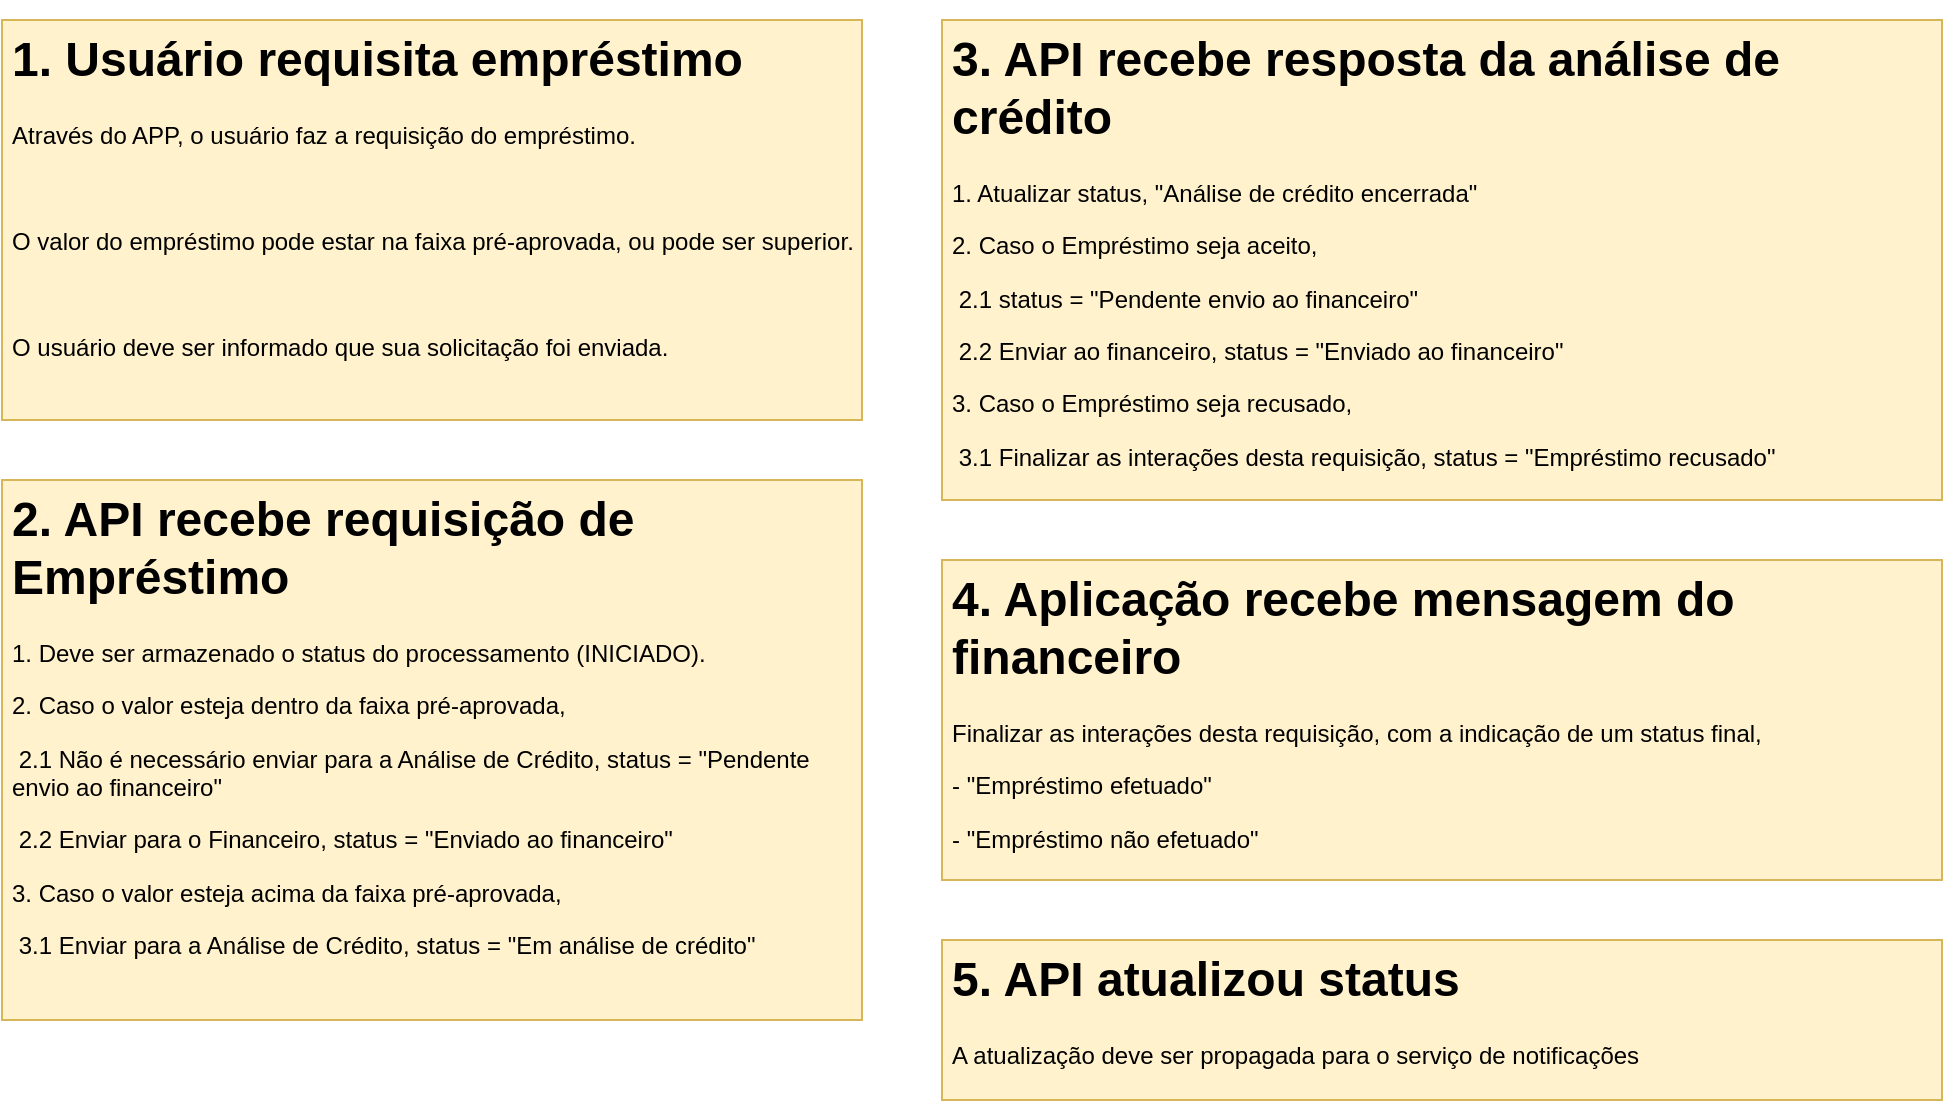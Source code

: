<mxfile version="20.6.2" type="github">
  <diagram id="H0ON2f_15NVZSamJTb4W" name="Página-1">
    <mxGraphModel dx="2426" dy="980" grid="1" gridSize="10" guides="1" tooltips="1" connect="1" arrows="1" fold="1" page="1" pageScale="1" pageWidth="1169" pageHeight="827" math="0" shadow="0">
      <root>
        <mxCell id="0" />
        <mxCell id="1" parent="0" />
        <mxCell id="N7_YvTh9Ru7VLPoMYilD-1" value="&lt;h1&gt;&lt;font color=&quot;#000000&quot;&gt;1. Usuário requisita empréstimo&lt;/font&gt;&lt;/h1&gt;&lt;p&gt;&lt;font color=&quot;#000000&quot;&gt;Através do APP, o usuário faz a requisição do empréstimo.&lt;/font&gt;&lt;/p&gt;&lt;p&gt;&lt;font color=&quot;#000000&quot;&gt;&lt;br&gt;&lt;/font&gt;&lt;/p&gt;&lt;p&gt;&lt;font color=&quot;#000000&quot;&gt;O valor do empréstimo pode estar na faixa pré-aprovada, ou pode ser superior.&lt;/font&gt;&lt;/p&gt;&lt;p&gt;&lt;font color=&quot;#000000&quot;&gt;&lt;br&gt;&lt;/font&gt;&lt;/p&gt;&lt;p&gt;&lt;font color=&quot;#000000&quot;&gt;O usuário deve ser informado que sua solicitação foi enviada.&lt;/font&gt;&lt;/p&gt;" style="text;html=1;strokeColor=#d6b656;fillColor=#fff2cc;spacing=5;spacingTop=-20;whiteSpace=wrap;overflow=hidden;rounded=0;" parent="1" vertex="1">
          <mxGeometry x="10" y="10" width="430" height="200" as="geometry" />
        </mxCell>
        <mxCell id="N7_YvTh9Ru7VLPoMYilD-2" value="&lt;h1&gt;&lt;font color=&quot;#000000&quot;&gt;2. API recebe requisição de Empréstimo&lt;/font&gt;&lt;/h1&gt;&lt;p&gt;&lt;font color=&quot;#000000&quot;&gt;1. Deve ser armazenado o status do processamento (INICIADO).&lt;/font&gt;&lt;/p&gt;&lt;p&gt;&lt;span&gt;&lt;font color=&quot;#000000&quot;&gt;2. Caso o valor esteja dentro da faixa pré-aprovada,&lt;/font&gt;&lt;/span&gt;&lt;/p&gt;&lt;p&gt;&lt;span&gt;&lt;font color=&quot;#000000&quot;&gt;&lt;span&gt; &lt;/span&gt;&lt;span style=&quot;white-space: pre&quot;&gt; &lt;/span&gt;2.1 Não é necessário enviar para a Análise de Crédito, status = &quot;Pendente envio ao financeiro&quot;&lt;/font&gt;&lt;/span&gt;&lt;/p&gt;&lt;p&gt;&lt;span&gt;&lt;font color=&quot;#000000&quot;&gt;&lt;span style=&quot;white-space: pre&quot;&gt; &lt;/span&gt;2.2 Enviar para o Financeiro, status = &quot;Enviado ao financeiro&quot;&lt;/font&gt;&lt;/span&gt;&lt;/p&gt;&lt;p&gt;&lt;span&gt;&lt;font color=&quot;#000000&quot;&gt;3. Caso o valor esteja acima da faixa pré-aprovada,&lt;/font&gt;&lt;/span&gt;&lt;/p&gt;&lt;p&gt;&lt;span&gt;&lt;font color=&quot;#000000&quot;&gt;&lt;span style=&quot;white-space: pre&quot;&gt; &lt;/span&gt;3.1 Enviar para a Análise de Crédito, status = &quot;Em análise de crédito&quot;&lt;/font&gt;&lt;/span&gt;&lt;/p&gt;&lt;p&gt;&lt;br&gt;&lt;/p&gt;" style="text;html=1;strokeColor=#d6b656;fillColor=#fff2cc;spacing=5;spacingTop=-20;whiteSpace=wrap;overflow=hidden;rounded=0;" parent="1" vertex="1">
          <mxGeometry x="10" y="240" width="430" height="270" as="geometry" />
        </mxCell>
        <mxCell id="gjlxMofRhx_1TDR0LI8n-1" value="&lt;h1&gt;&lt;font color=&quot;#000000&quot;&gt;4. Aplicação recebe mensagem do financeiro&lt;/font&gt;&lt;/h1&gt;&lt;p&gt;&lt;span&gt;&lt;font color=&quot;#000000&quot;&gt;Finalizar as interações desta requisição, com a indicação de um status final,&amp;nbsp;&lt;/font&gt;&lt;/span&gt;&lt;/p&gt;&lt;p&gt;&lt;span&gt;&lt;font color=&quot;#000000&quot;&gt;- &quot;Empréstimo efetuado&quot;&lt;/font&gt;&lt;/span&gt;&lt;/p&gt;&lt;p&gt;&lt;font color=&quot;#000000&quot;&gt;- &quot;Empréstimo não efetuado&quot;&lt;/font&gt;&lt;span&gt;&lt;br&gt;&lt;/span&gt;&lt;/p&gt;" style="text;html=1;strokeColor=#d6b656;fillColor=#fff2cc;spacing=5;spacingTop=-20;whiteSpace=wrap;overflow=hidden;rounded=0;" parent="1" vertex="1">
          <mxGeometry x="480" y="280" width="500" height="160" as="geometry" />
        </mxCell>
        <mxCell id="gjlxMofRhx_1TDR0LI8n-2" value="&lt;h1&gt;&lt;font color=&quot;#000000&quot;&gt;3. API recebe resposta da análise de crédito&lt;/font&gt;&lt;/h1&gt;&lt;p&gt;&lt;span&gt;&lt;font color=&quot;#000000&quot;&gt;1. Atualizar status, &quot;Análise de crédito encerrada&quot;&lt;/font&gt;&lt;/span&gt;&lt;/p&gt;&lt;p&gt;&lt;span&gt;&lt;font color=&quot;#000000&quot;&gt;2. Caso o Empréstimo seja aceito,&amp;nbsp;&lt;/font&gt;&lt;/span&gt;&lt;/p&gt;&lt;p&gt;&lt;span&gt;&lt;font color=&quot;#000000&quot;&gt;&lt;span style=&quot;white-space: pre&quot;&gt; &lt;/span&gt;2.1 status = &quot;Pendente envio ao financeiro&quot;&lt;/font&gt;&lt;/span&gt;&lt;/p&gt;&lt;p&gt;&lt;span&gt;&lt;font color=&quot;#000000&quot;&gt;&lt;span style=&quot;white-space: pre&quot;&gt; &lt;/span&gt;2.2 Enviar ao financeiro, status = &quot;Enviado ao financeiro&quot;&lt;/font&gt;&lt;/span&gt;&lt;/p&gt;&lt;p&gt;&lt;span&gt;&lt;font color=&quot;#000000&quot;&gt;3. Caso o Empréstimo seja recusado,&lt;/font&gt;&lt;/span&gt;&lt;/p&gt;&lt;p&gt;&lt;span&gt;&lt;font color=&quot;#000000&quot;&gt;&lt;span style=&quot;white-space: pre&quot;&gt; &lt;/span&gt;3.1 Finalizar as interações desta requisição, status = &quot;Empréstimo recusado&quot;&lt;/font&gt;&lt;br&gt;&lt;/span&gt;&lt;/p&gt;" style="text;html=1;strokeColor=#d6b656;fillColor=#fff2cc;spacing=5;spacingTop=-20;whiteSpace=wrap;overflow=hidden;rounded=0;" parent="1" vertex="1">
          <mxGeometry x="480" y="10" width="500" height="240" as="geometry" />
        </mxCell>
        <mxCell id="gjlxMofRhx_1TDR0LI8n-3" value="&lt;h1&gt;&lt;font color=&quot;#000000&quot;&gt;5. API atualizou status&lt;/font&gt;&lt;/h1&gt;&lt;p&gt;&lt;font color=&quot;#000000&quot;&gt;A atualização deve ser propagada para o serviço de notificações&lt;/font&gt;&lt;/p&gt;" style="text;html=1;strokeColor=#d6b656;fillColor=#fff2cc;spacing=5;spacingTop=-20;whiteSpace=wrap;overflow=hidden;rounded=0;" parent="1" vertex="1">
          <mxGeometry x="480" y="470" width="500" height="80" as="geometry" />
        </mxCell>
      </root>
    </mxGraphModel>
  </diagram>
</mxfile>
